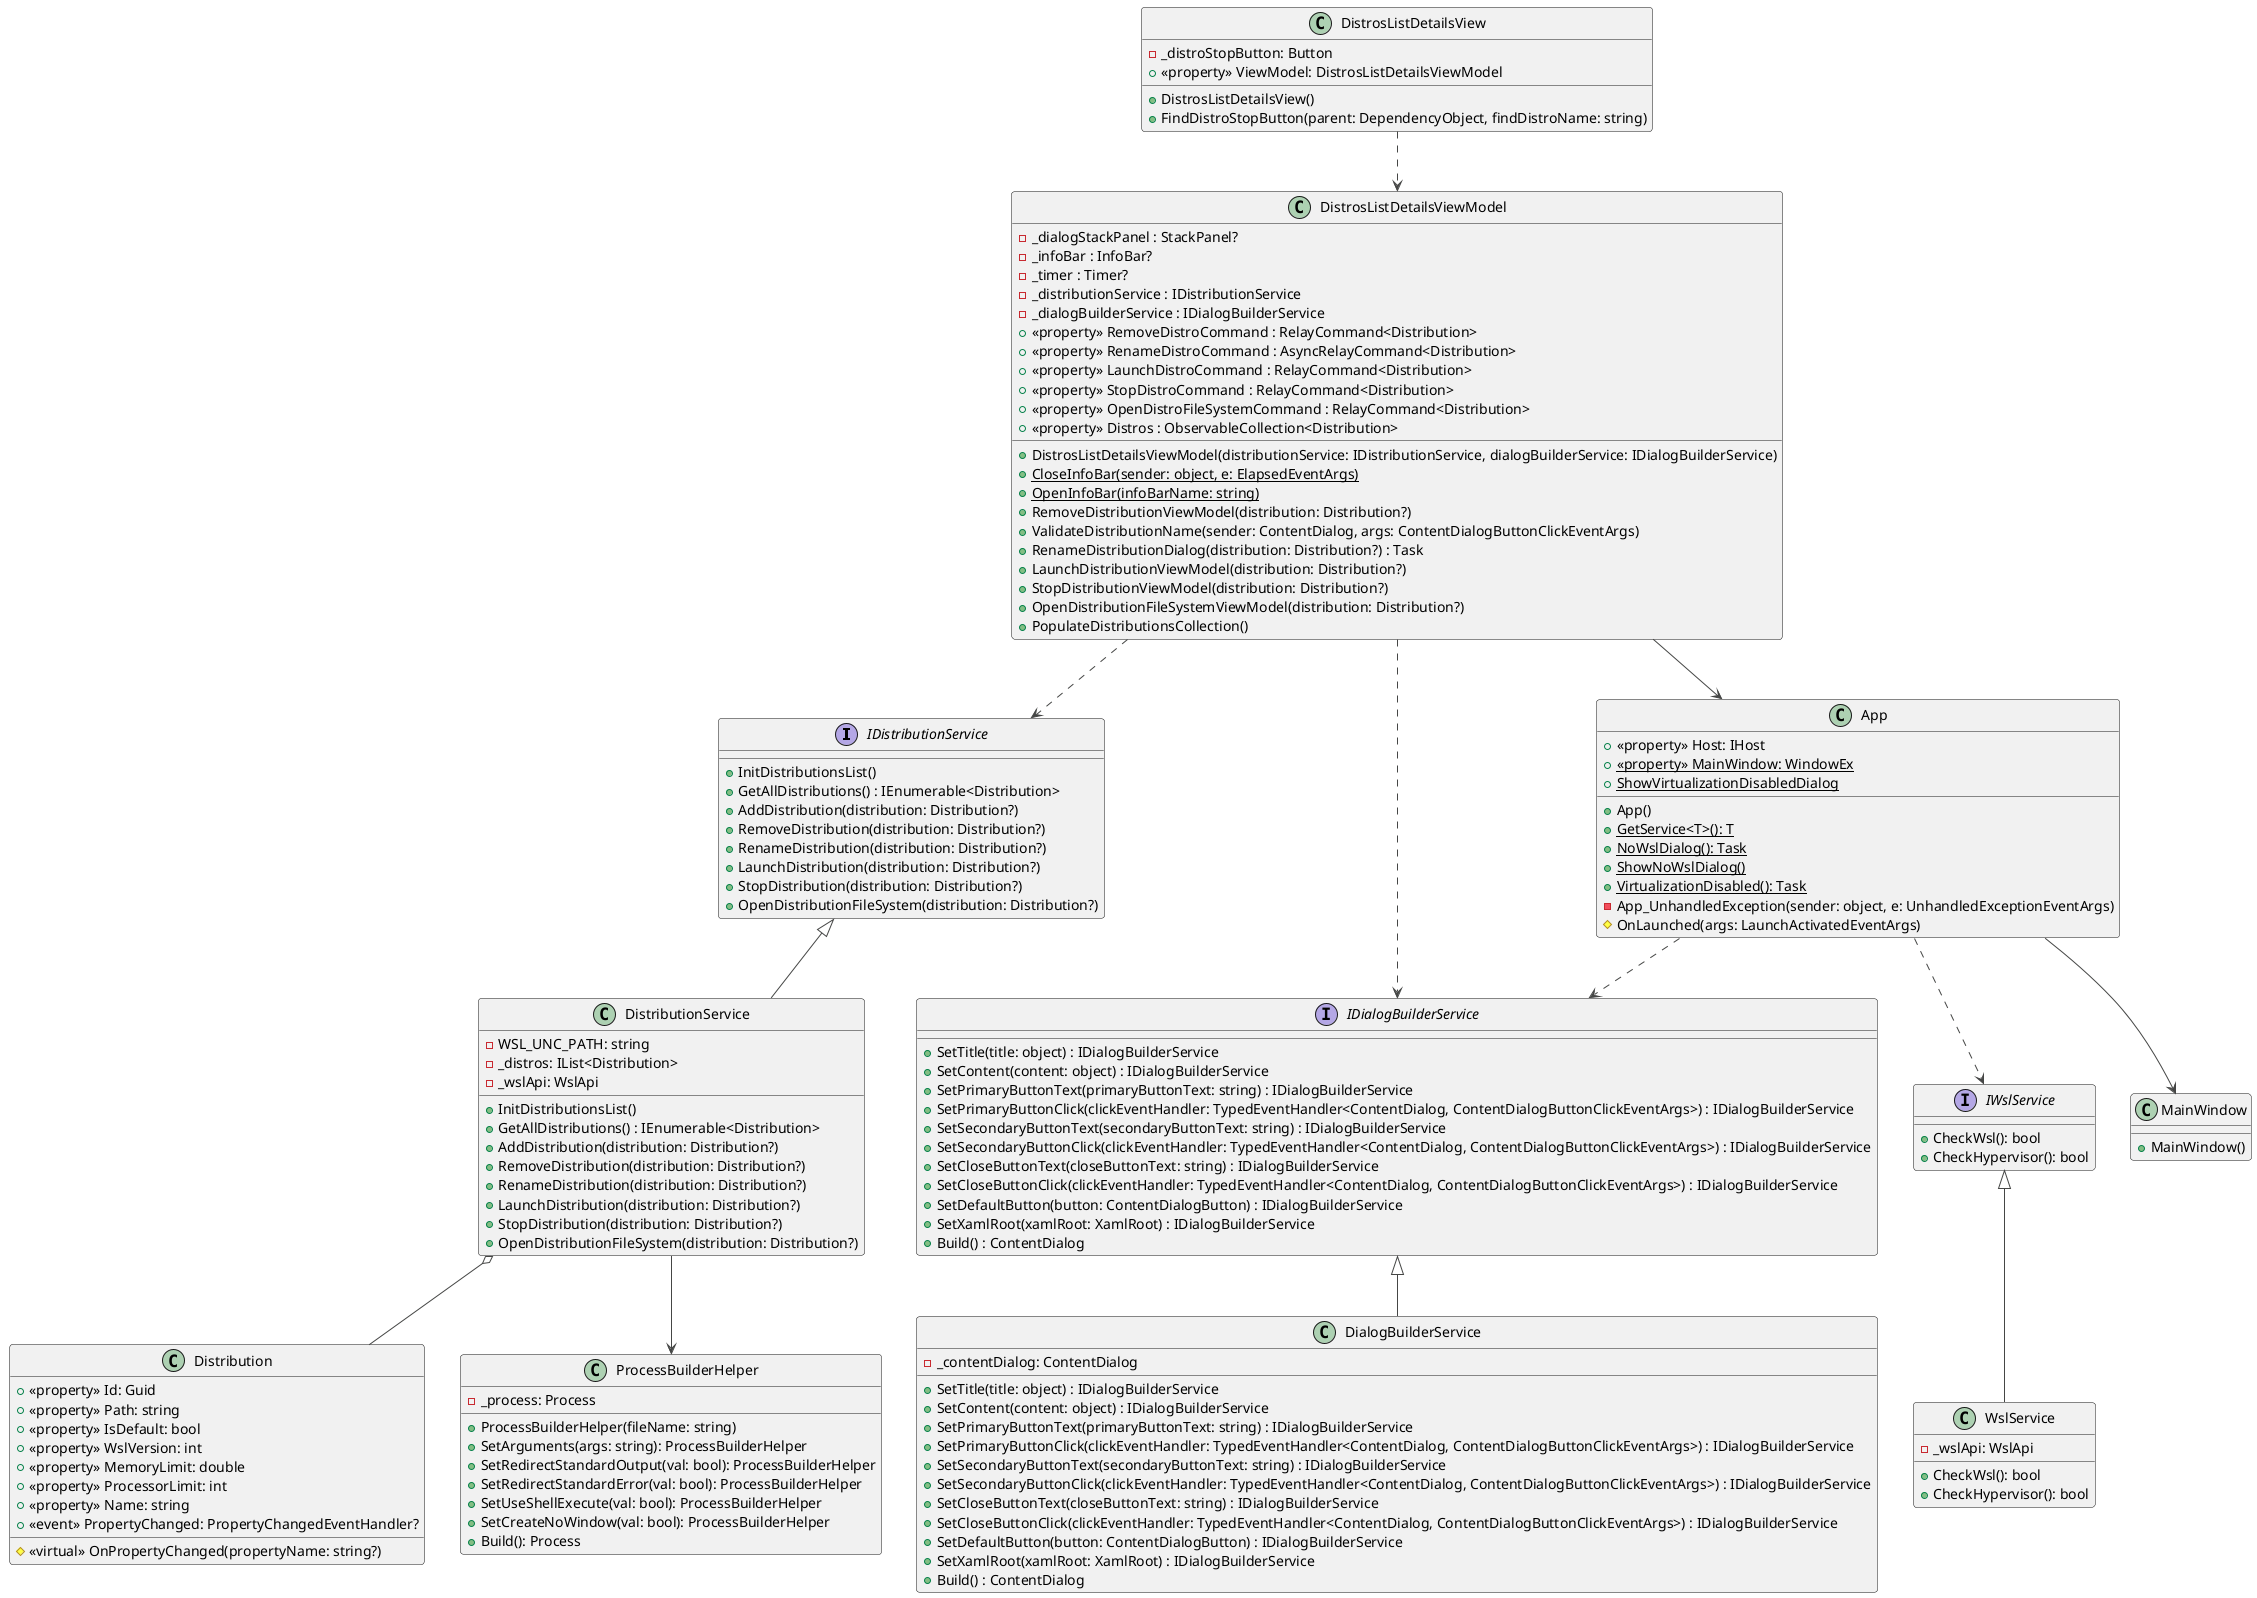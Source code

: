 ﻿@startuml
'https://plantuml.com/class-diagram

!theme vibrant
IDistributionService <|-- DistributionService
IDialogBuilderService <|-- DialogBuilderService
IWslService <|-- WslService
DistributionService o-- Distribution
DistributionService --> ProcessBuilderHelper
DistrosListDetailsViewModel ..> IDialogBuilderService
DistrosListDetailsViewModel ..> IDistributionService
DistrosListDetailsView ..> DistrosListDetailsViewModel
DistrosListDetailsViewModel --> App
App ..> IWslService
App ..> IDialogBuilderService
App --> MainWindow
class Distribution
{
    + <<property>> Id: Guid
    + <<property>> Path: string
    + <<property>> IsDefault: bool
    + <<property>> WslVersion: int
    + <<property>> MemoryLimit: double
    + <<property>> ProcessorLimit: int
    + <<property>> Name: string
    + <<event>> PropertyChanged: PropertyChangedEventHandler?
    # <<virtual>> OnPropertyChanged(propertyName: string?)
}

class ProcessBuilderHelper
{
    - _process: Process
    + ProcessBuilderHelper(fileName: string)
    + SetArguments(args: string): ProcessBuilderHelper
    + SetRedirectStandardOutput(val: bool): ProcessBuilderHelper
    + SetRedirectStandardError(val: bool): ProcessBuilderHelper
    + SetUseShellExecute(val: bool): ProcessBuilderHelper
    + SetCreateNoWindow(val: bool): ProcessBuilderHelper
    + Build(): Process
}


interface IDistributionService 
{
	+ InitDistributionsList()
	+ GetAllDistributions() : IEnumerable<Distribution>
	+ AddDistribution(distribution: Distribution?)
	+ RemoveDistribution(distribution: Distribution?)
	+ RenameDistribution(distribution: Distribution?)
	+ LaunchDistribution(distribution: Distribution?)
	+ StopDistribution(distribution: Distribution?)
	+ OpenDistributionFileSystem(distribution: Distribution?)
}

class DistributionService 
{
	- WSL_UNC_PATH: string
	- _distros: IList<Distribution>
	- _wslApi: WslApi
	+ InitDistributionsList()
	+ GetAllDistributions() : IEnumerable<Distribution>
	+ AddDistribution(distribution: Distribution?)
	+ RemoveDistribution(distribution: Distribution?)
	+ RenameDistribution(distribution: Distribution?)
	+ LaunchDistribution(distribution: Distribution?)
	+ StopDistribution(distribution: Distribution?)
	+ OpenDistributionFileSystem(distribution: Distribution?)
}

interface IWslService
{
	+ CheckWsl(): bool
	+ CheckHypervisor(): bool
}

class WslService
{
	- _wslApi: WslApi
	+ CheckWsl(): bool
	+ CheckHypervisor(): bool
}

interface IDialogBuilderService 
{
  + SetTitle(title: object) : IDialogBuilderService
  + SetContent(content: object) : IDialogBuilderService
  + SetPrimaryButtonText(primaryButtonText: string) : IDialogBuilderService
  + SetPrimaryButtonClick(clickEventHandler: TypedEventHandler<ContentDialog, ContentDialogButtonClickEventArgs>) : IDialogBuilderService
  + SetSecondaryButtonText(secondaryButtonText: string) : IDialogBuilderService
  + SetSecondaryButtonClick(clickEventHandler: TypedEventHandler<ContentDialog, ContentDialogButtonClickEventArgs>) : IDialogBuilderService
  + SetCloseButtonText(closeButtonText: string) : IDialogBuilderService
  + SetCloseButtonClick(clickEventHandler: TypedEventHandler<ContentDialog, ContentDialogButtonClickEventArgs>) : IDialogBuilderService
  + SetDefaultButton(button: ContentDialogButton) : IDialogBuilderService
  + SetXamlRoot(xamlRoot: XamlRoot) : IDialogBuilderService
  + Build() : ContentDialog
}

class DialogBuilderService 
{
  - _contentDialog: ContentDialog
  + SetTitle(title: object) : IDialogBuilderService
  + SetContent(content: object) : IDialogBuilderService
  + SetPrimaryButtonText(primaryButtonText: string) : IDialogBuilderService
  + SetPrimaryButtonClick(clickEventHandler: TypedEventHandler<ContentDialog, ContentDialogButtonClickEventArgs>) : IDialogBuilderService
  + SetSecondaryButtonText(secondaryButtonText: string) : IDialogBuilderService
  + SetSecondaryButtonClick(clickEventHandler: TypedEventHandler<ContentDialog, ContentDialogButtonClickEventArgs>) : IDialogBuilderService
  + SetCloseButtonText(closeButtonText: string) : IDialogBuilderService
  + SetCloseButtonClick(clickEventHandler: TypedEventHandler<ContentDialog, ContentDialogButtonClickEventArgs>) : IDialogBuilderService
  + SetDefaultButton(button: ContentDialogButton) : IDialogBuilderService
  + SetXamlRoot(xamlRoot: XamlRoot) : IDialogBuilderService
  + Build() : ContentDialog
}

class DistrosListDetailsViewModel 
{
  - _dialogStackPanel : StackPanel?
  - _infoBar : InfoBar?
  - _timer : Timer?
  - _distributionService : IDistributionService
  - _dialogBuilderService : IDialogBuilderService
  + <<property>> RemoveDistroCommand : RelayCommand<Distribution>
  + <<property>> RenameDistroCommand : AsyncRelayCommand<Distribution>
  + <<property>> LaunchDistroCommand : RelayCommand<Distribution>
  + <<property>> StopDistroCommand : RelayCommand<Distribution>
  + <<property>> OpenDistroFileSystemCommand : RelayCommand<Distribution>
  + <<property>> Distros : ObservableCollection<Distribution>
  
  + DistrosListDetailsViewModel(distributionService: IDistributionService, dialogBuilderService: IDialogBuilderService)
  + {static} CloseInfoBar(sender: object, e: ElapsedEventArgs)
  + {static} OpenInfoBar(infoBarName: string)
  + RemoveDistributionViewModel(distribution: Distribution?)
  + ValidateDistributionName(sender: ContentDialog, args: ContentDialogButtonClickEventArgs)
  + RenameDistributionDialog(distribution: Distribution?) : Task
  + LaunchDistributionViewModel(distribution: Distribution?)
  + StopDistributionViewModel(distribution: Distribution?)
  + OpenDistributionFileSystemViewModel(distribution: Distribution?)
  + PopulateDistributionsCollection()
}

class DistrosListDetailsView
{
    - _distroStopButton: Button
    + <<property>> ViewModel: DistrosListDetailsViewModel
    + DistrosListDetailsView()
    + FindDistroStopButton(parent: DependencyObject, findDistroName: string)

}

class App
{
    + <<property>> Host: IHost
    + {static} <<property>> MainWindow: WindowEx
    + App()
    + {static} GetService<T>(): T
    + {static} NoWslDialog(): Task
    + {static} ShowNoWslDialog()
    + {static} VirtualizationDisabled(): Task
    + {static} ShowVirtualizationDisabledDialog
    - App_UnhandledException(sender: object, e: UnhandledExceptionEventArgs)
    # OnLaunched(args: LaunchActivatedEventArgs)
}

class MainWindow
{
    + MainWindow()
}

@enduml
